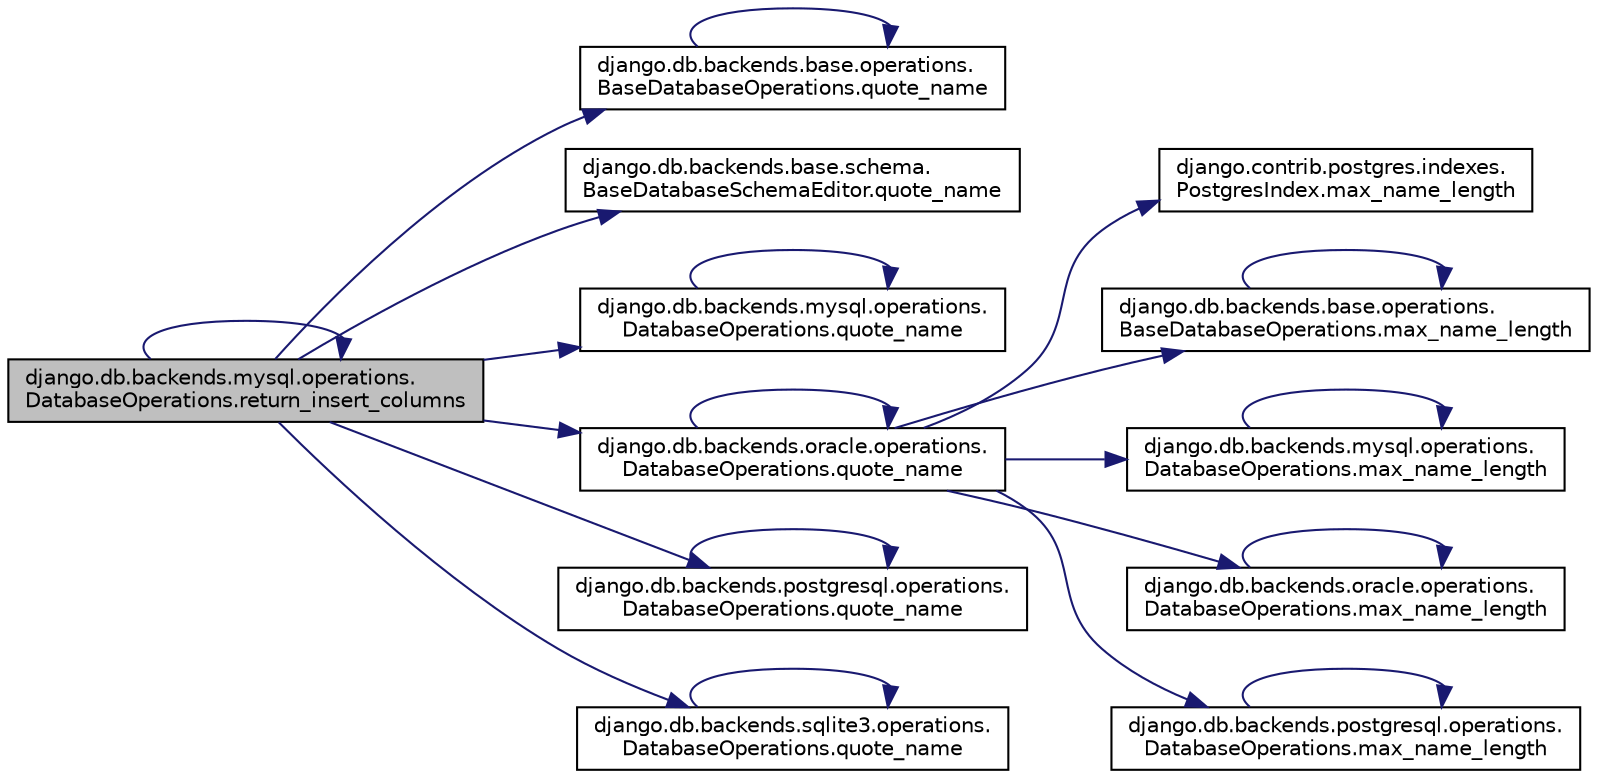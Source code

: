 digraph "django.db.backends.mysql.operations.DatabaseOperations.return_insert_columns"
{
 // LATEX_PDF_SIZE
  edge [fontname="Helvetica",fontsize="10",labelfontname="Helvetica",labelfontsize="10"];
  node [fontname="Helvetica",fontsize="10",shape=record];
  rankdir="LR";
  Node1 [label="django.db.backends.mysql.operations.\lDatabaseOperations.return_insert_columns",height=0.2,width=0.4,color="black", fillcolor="grey75", style="filled", fontcolor="black",tooltip=" "];
  Node1 -> Node2 [color="midnightblue",fontsize="10",style="solid",fontname="Helvetica"];
  Node2 [label="django.db.backends.base.operations.\lBaseDatabaseOperations.quote_name",height=0.2,width=0.4,color="black", fillcolor="white", style="filled",URL="$dd/dc3/classdjango_1_1db_1_1backends_1_1base_1_1operations_1_1_base_database_operations.html#a1317b39ef52de75f263c05a7e9a77323",tooltip=" "];
  Node2 -> Node2 [color="midnightblue",fontsize="10",style="solid",fontname="Helvetica"];
  Node1 -> Node3 [color="midnightblue",fontsize="10",style="solid",fontname="Helvetica"];
  Node3 [label="django.db.backends.base.schema.\lBaseDatabaseSchemaEditor.quote_name",height=0.2,width=0.4,color="black", fillcolor="white", style="filled",URL="$d7/d55/classdjango_1_1db_1_1backends_1_1base_1_1schema_1_1_base_database_schema_editor.html#ae84ebd5d3b095cb3433d2d7ce1c2e4e7",tooltip=" "];
  Node1 -> Node4 [color="midnightblue",fontsize="10",style="solid",fontname="Helvetica"];
  Node4 [label="django.db.backends.mysql.operations.\lDatabaseOperations.quote_name",height=0.2,width=0.4,color="black", fillcolor="white", style="filled",URL="$d6/d0c/classdjango_1_1db_1_1backends_1_1mysql_1_1operations_1_1_database_operations.html#a7584036904817b70a1483201fee4b31c",tooltip=" "];
  Node4 -> Node4 [color="midnightblue",fontsize="10",style="solid",fontname="Helvetica"];
  Node1 -> Node5 [color="midnightblue",fontsize="10",style="solid",fontname="Helvetica"];
  Node5 [label="django.db.backends.oracle.operations.\lDatabaseOperations.quote_name",height=0.2,width=0.4,color="black", fillcolor="white", style="filled",URL="$da/dc4/classdjango_1_1db_1_1backends_1_1oracle_1_1operations_1_1_database_operations.html#af2f72bca418dacfb0ec7c04a36ba1866",tooltip=" "];
  Node5 -> Node6 [color="midnightblue",fontsize="10",style="solid",fontname="Helvetica"];
  Node6 [label="django.contrib.postgres.indexes.\lPostgresIndex.max_name_length",height=0.2,width=0.4,color="black", fillcolor="white", style="filled",URL="$d5/d7a/classdjango_1_1contrib_1_1postgres_1_1indexes_1_1_postgres_index.html#af6b3fcdc8e606baa47d9250e8937755b",tooltip=" "];
  Node5 -> Node7 [color="midnightblue",fontsize="10",style="solid",fontname="Helvetica"];
  Node7 [label="django.db.backends.base.operations.\lBaseDatabaseOperations.max_name_length",height=0.2,width=0.4,color="black", fillcolor="white", style="filled",URL="$dd/dc3/classdjango_1_1db_1_1backends_1_1base_1_1operations_1_1_base_database_operations.html#a82d71ca226daa842be3179dd1ca835df",tooltip=" "];
  Node7 -> Node7 [color="midnightblue",fontsize="10",style="solid",fontname="Helvetica"];
  Node5 -> Node8 [color="midnightblue",fontsize="10",style="solid",fontname="Helvetica"];
  Node8 [label="django.db.backends.mysql.operations.\lDatabaseOperations.max_name_length",height=0.2,width=0.4,color="black", fillcolor="white", style="filled",URL="$d6/d0c/classdjango_1_1db_1_1backends_1_1mysql_1_1operations_1_1_database_operations.html#a69d4af79bee5077e89b53eb763165e2e",tooltip=" "];
  Node8 -> Node8 [color="midnightblue",fontsize="10",style="solid",fontname="Helvetica"];
  Node5 -> Node9 [color="midnightblue",fontsize="10",style="solid",fontname="Helvetica"];
  Node9 [label="django.db.backends.oracle.operations.\lDatabaseOperations.max_name_length",height=0.2,width=0.4,color="black", fillcolor="white", style="filled",URL="$da/dc4/classdjango_1_1db_1_1backends_1_1oracle_1_1operations_1_1_database_operations.html#a6ef1ba2a3af052ffb12b9c36a30d87bd",tooltip=" "];
  Node9 -> Node9 [color="midnightblue",fontsize="10",style="solid",fontname="Helvetica"];
  Node5 -> Node10 [color="midnightblue",fontsize="10",style="solid",fontname="Helvetica"];
  Node10 [label="django.db.backends.postgresql.operations.\lDatabaseOperations.max_name_length",height=0.2,width=0.4,color="black", fillcolor="white", style="filled",URL="$df/d25/classdjango_1_1db_1_1backends_1_1postgresql_1_1operations_1_1_database_operations.html#a308b2dc44422da055c7a5b849ce7fbb8",tooltip=" "];
  Node10 -> Node10 [color="midnightblue",fontsize="10",style="solid",fontname="Helvetica"];
  Node5 -> Node5 [color="midnightblue",fontsize="10",style="solid",fontname="Helvetica"];
  Node1 -> Node11 [color="midnightblue",fontsize="10",style="solid",fontname="Helvetica"];
  Node11 [label="django.db.backends.postgresql.operations.\lDatabaseOperations.quote_name",height=0.2,width=0.4,color="black", fillcolor="white", style="filled",URL="$df/d25/classdjango_1_1db_1_1backends_1_1postgresql_1_1operations_1_1_database_operations.html#aa7d4385eb15e3368465fe5fd816c9c1f",tooltip=" "];
  Node11 -> Node11 [color="midnightblue",fontsize="10",style="solid",fontname="Helvetica"];
  Node1 -> Node12 [color="midnightblue",fontsize="10",style="solid",fontname="Helvetica"];
  Node12 [label="django.db.backends.sqlite3.operations.\lDatabaseOperations.quote_name",height=0.2,width=0.4,color="black", fillcolor="white", style="filled",URL="$da/d34/classdjango_1_1db_1_1backends_1_1sqlite3_1_1operations_1_1_database_operations.html#a5dc666b9fb16a53d22e56e447558d8dd",tooltip=" "];
  Node12 -> Node12 [color="midnightblue",fontsize="10",style="solid",fontname="Helvetica"];
  Node1 -> Node1 [color="midnightblue",fontsize="10",style="solid",fontname="Helvetica"];
}
